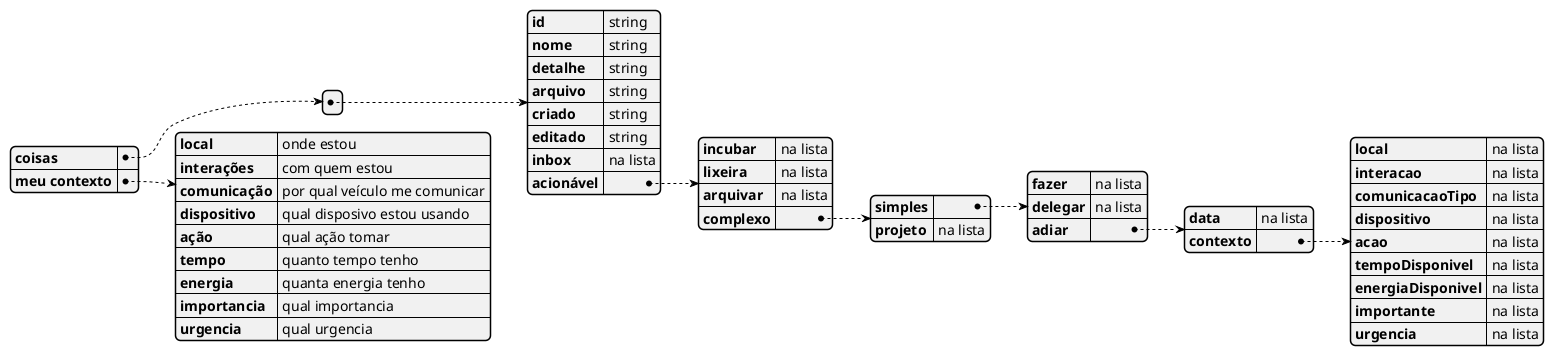 @startjson
{
  "coisas":
  [
    {
      "id": "string",
      "nome": "string",
      "detalhe": "string",
      "arquivo": "string",
      "criado": "string",
      "editado": "string",
      "inbox": "na lista",
      "acionável":
      {
        "incubar": "na lista",
        "lixeira": "na lista",
        "arquivar": "na lista",
        "complexo": {
          "simples": {
            "fazer": "na lista", 
            "delegar": "na lista",
            "adiar": {
              "data": "na lista",
              "contexto": {
                "local": "na lista",
                "interacao": "na lista",
                "comunicacaoTipo": "na lista",
                "dispositivo": "na lista",
                "acao": "na lista",
                "tempoDisponivel": "na lista",
                "energiaDisponivel": "na lista",
                "importante": "na lista",
                "urgencia": "na lista"
              }
            }
          },
        "projeto": "na lista"
        }
      }  
    }
  ],
  "meu contexto": {
    "local": "onde estou",
    "interações": "com quem estou",
    "comunicação": "por qual veículo me comunicar",
    "dispositivo": "qual disposivo estou usando",
    "ação": "qual ação tomar",
    "tempo": "quanto tempo tenho",
    "energia": "quanta energia tenho",
    "importancia": "qual importancia",
    "urgencia": "qual urgencia"
  }
}
@endjson